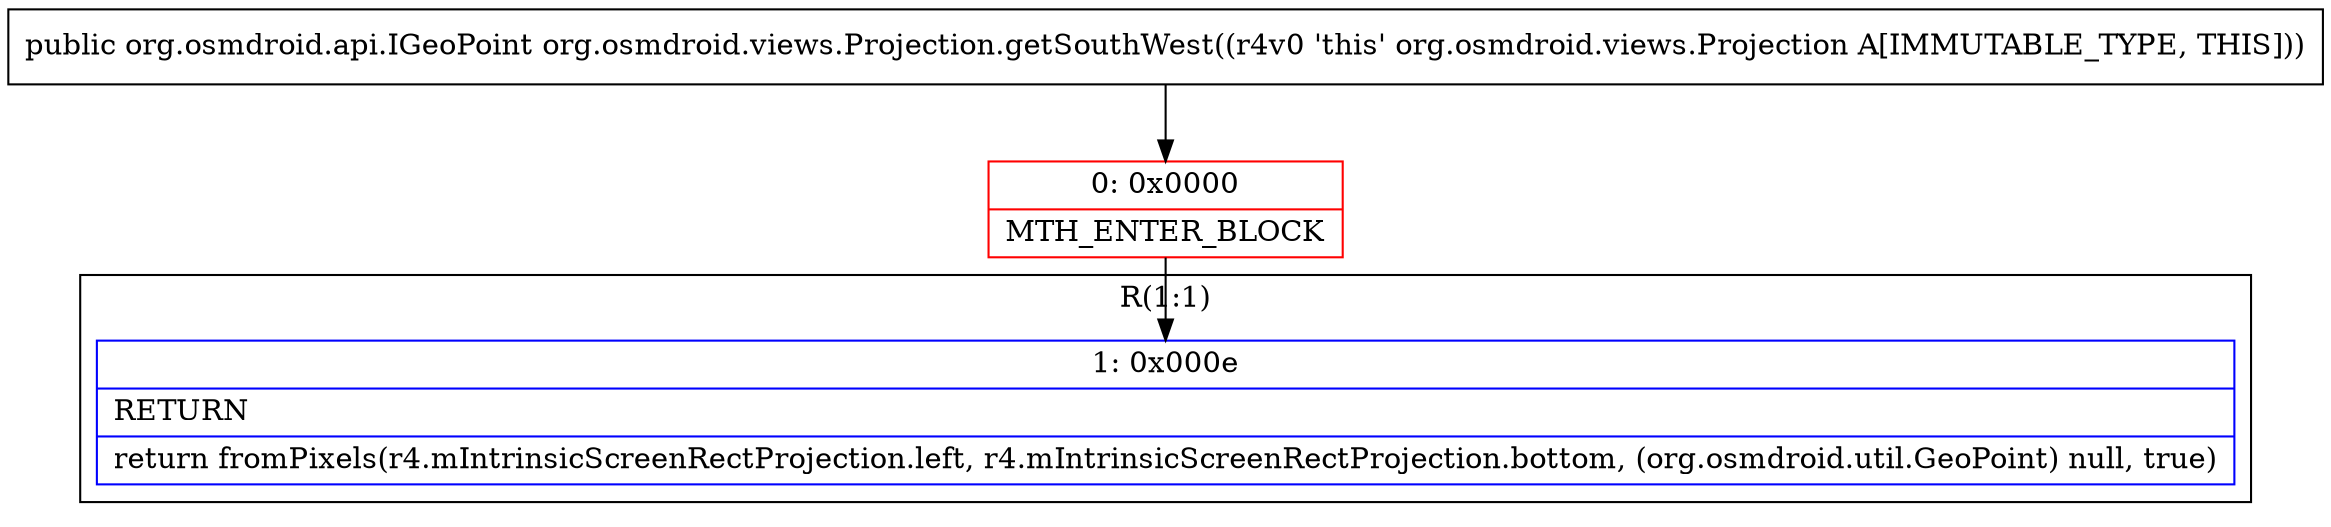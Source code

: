 digraph "CFG fororg.osmdroid.views.Projection.getSouthWest()Lorg\/osmdroid\/api\/IGeoPoint;" {
subgraph cluster_Region_1151862974 {
label = "R(1:1)";
node [shape=record,color=blue];
Node_1 [shape=record,label="{1\:\ 0x000e|RETURN\l|return fromPixels(r4.mIntrinsicScreenRectProjection.left, r4.mIntrinsicScreenRectProjection.bottom, (org.osmdroid.util.GeoPoint) null, true)\l}"];
}
Node_0 [shape=record,color=red,label="{0\:\ 0x0000|MTH_ENTER_BLOCK\l}"];
MethodNode[shape=record,label="{public org.osmdroid.api.IGeoPoint org.osmdroid.views.Projection.getSouthWest((r4v0 'this' org.osmdroid.views.Projection A[IMMUTABLE_TYPE, THIS])) }"];
MethodNode -> Node_0;
Node_0 -> Node_1;
}

